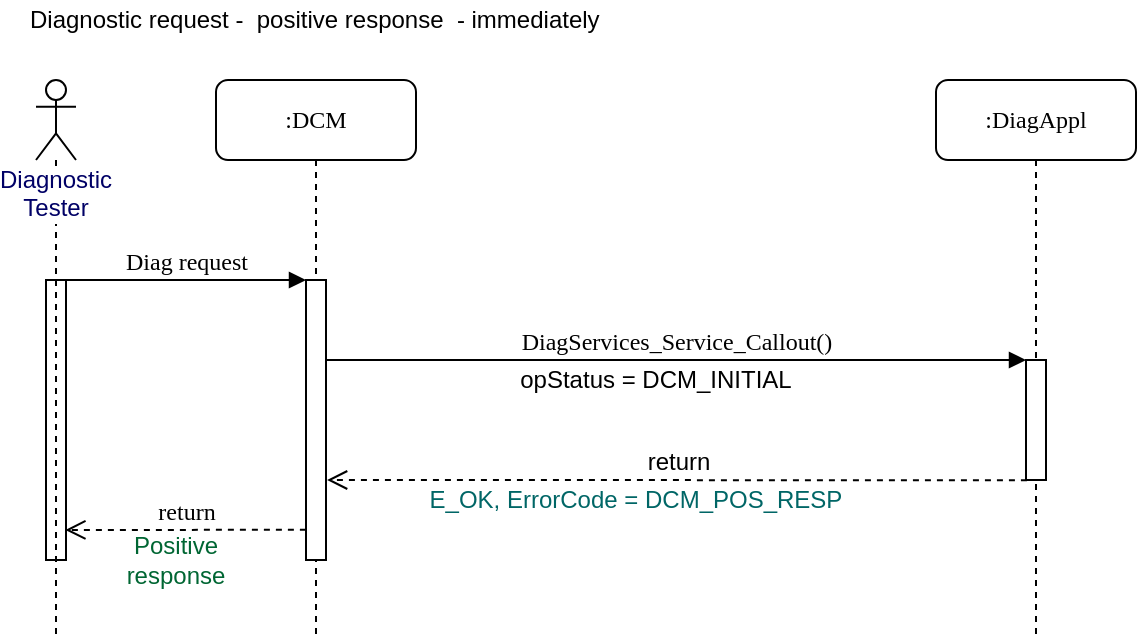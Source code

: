 <mxfile version="13.2.2" type="device"><diagram name="basic" id="13e1069c-82ec-6db2-03f1-153e76fe0fe0"><mxGraphModel dx="1086" dy="807" grid="1" gridSize="10" guides="1" tooltips="1" connect="1" arrows="1" fold="1" page="1" pageScale="1" pageWidth="1100" pageHeight="850" background="#ffffff" math="0" shadow="0"><root><mxCell id="0"/><mxCell id="1" parent="0"/><mxCell id="7baba1c4bc27f4b0-2" value=":DCM" style="shape=umlLifeline;perimeter=lifelinePerimeter;whiteSpace=wrap;html=1;container=1;collapsible=0;recursiveResize=0;outlineConnect=0;rounded=1;shadow=0;comic=0;labelBackgroundColor=none;strokeWidth=1;fontFamily=Verdana;fontSize=12;align=center;" parent="1" vertex="1"><mxGeometry x="230" y="80" width="100" height="280" as="geometry"/></mxCell><mxCell id="7baba1c4bc27f4b0-10" value="" style="html=1;points=[];perimeter=orthogonalPerimeter;rounded=0;shadow=0;comic=0;labelBackgroundColor=none;strokeWidth=1;fontFamily=Verdana;fontSize=12;align=center;" parent="7baba1c4bc27f4b0-2" vertex="1"><mxGeometry x="45" y="100" width="10" height="140" as="geometry"/></mxCell><mxCell id="7baba1c4bc27f4b0-4" value=":DiagAppl" style="shape=umlLifeline;perimeter=lifelinePerimeter;whiteSpace=wrap;html=1;container=1;collapsible=0;recursiveResize=0;outlineConnect=0;rounded=1;shadow=0;comic=0;labelBackgroundColor=none;strokeWidth=1;fontFamily=Verdana;fontSize=12;align=center;" parent="1" vertex="1"><mxGeometry x="590" y="80" width="100" height="280" as="geometry"/></mxCell><mxCell id="7baba1c4bc27f4b0-16" value="" style="html=1;points=[];perimeter=orthogonalPerimeter;rounded=0;shadow=0;comic=0;labelBackgroundColor=none;strokeWidth=1;fontFamily=Verdana;fontSize=12;align=center;" parent="1" vertex="1"><mxGeometry x="635" y="220" width="10" height="60" as="geometry"/></mxCell><mxCell id="7baba1c4bc27f4b0-17" value="DiagServices_Service_Callout()" style="html=1;verticalAlign=bottom;endArrow=block;labelBackgroundColor=none;fontFamily=Verdana;fontSize=12;edgeStyle=elbowEdgeStyle;elbow=vertical;" parent="1" source="7baba1c4bc27f4b0-10" target="7baba1c4bc27f4b0-16" edge="1"><mxGeometry relative="1" as="geometry"><mxPoint x="290" y="220" as="sourcePoint"/><Array as="points"><mxPoint x="460" y="220"/></Array></mxGeometry></mxCell><mxCell id="7baba1c4bc27f4b0-11" value="Diag request" style="html=1;verticalAlign=bottom;endArrow=block;entryX=0;entryY=0;labelBackgroundColor=none;fontFamily=Verdana;fontSize=12;edgeStyle=elbowEdgeStyle;elbow=vertical;" parent="1" source="7baba1c4bc27f4b0-9" target="7baba1c4bc27f4b0-10" edge="1"><mxGeometry relative="1" as="geometry"><mxPoint x="220" y="190" as="sourcePoint"/></mxGeometry></mxCell><mxCell id="VhtcudL0d9PdURC0zAP2-1" value="opStatus = DCM_INITIAL" style="text;html=1;strokeColor=none;fillColor=none;align=center;verticalAlign=middle;whiteSpace=wrap;rounded=0;" parent="1" vertex="1"><mxGeometry x="350" y="220" width="200" height="20" as="geometry"/></mxCell><mxCell id="VhtcudL0d9PdURC0zAP2-2" value="return" style="html=1;verticalAlign=bottom;endArrow=open;dashed=1;endSize=8;labelBackgroundColor=none;fontFamily=Helvetica;fontSize=12;edgeStyle=elbowEdgeStyle;elbow=vertical;entryX=1.055;entryY=0.714;entryDx=0;entryDy=0;entryPerimeter=0;exitX=0.046;exitY=1.002;exitDx=0;exitDy=0;exitPerimeter=0;" parent="1" source="7baba1c4bc27f4b0-16" target="7baba1c4bc27f4b0-10" edge="1"><mxGeometry relative="1" as="geometry"><mxPoint x="300" y="280" as="targetPoint"/><Array as="points"><mxPoint x="560" y="280"/></Array><mxPoint x="550" y="280" as="sourcePoint"/></mxGeometry></mxCell><mxCell id="VhtcudL0d9PdURC0zAP2-3" value="E_OK, ErrorCode =&amp;nbsp;DCM_POS_RESP" style="text;html=1;strokeColor=none;fillColor=none;align=center;verticalAlign=middle;whiteSpace=wrap;rounded=0;fontColor=#006666;" parent="1" vertex="1"><mxGeometry x="330" y="280" width="220" height="20" as="geometry"/></mxCell><mxCell id="VhtcudL0d9PdURC0zAP2-5" value="return" style="html=1;verticalAlign=bottom;endArrow=open;dashed=1;endSize=8;labelBackgroundColor=none;fontFamily=Verdana;fontSize=12;edgeStyle=elbowEdgeStyle;elbow=vertical;entryX=0.967;entryY=0.894;entryDx=0;entryDy=0;entryPerimeter=0;exitX=-0.006;exitY=0.892;exitDx=0;exitDy=0;exitPerimeter=0;" parent="1" source="7baba1c4bc27f4b0-10" target="7baba1c4bc27f4b0-9" edge="1"><mxGeometry relative="1" as="geometry"><mxPoint x="140" y="305.11" as="targetPoint"/><Array as="points"><mxPoint x="230" y="305"/></Array><mxPoint x="270" y="305" as="sourcePoint"/></mxGeometry></mxCell><mxCell id="VhtcudL0d9PdURC0zAP2-6" value="Positive response" style="text;html=1;strokeColor=none;fillColor=none;align=center;verticalAlign=middle;whiteSpace=wrap;rounded=0;fontColor=#006633;" parent="1" vertex="1"><mxGeometry x="190" y="310" width="40" height="20" as="geometry"/></mxCell><mxCell id="7baba1c4bc27f4b0-9" value="" style="html=1;points=[];perimeter=orthogonalPerimeter;rounded=0;shadow=0;comic=0;labelBackgroundColor=none;strokeWidth=1;fontFamily=Verdana;fontSize=12;align=center;" parent="1" vertex="1"><mxGeometry x="145" y="180" width="10" height="140" as="geometry"/></mxCell><mxCell id="VhtcudL0d9PdURC0zAP2-11" value="Diagnostic Tester" style="shape=umlLifeline;participant=umlActor;perimeter=lifelinePerimeter;whiteSpace=wrap;html=1;container=1;collapsible=0;recursiveResize=0;verticalAlign=top;spacingTop=36;labelBackgroundColor=#ffffff;outlineConnect=0;fontColor=#000066;" parent="1" vertex="1"><mxGeometry x="140" y="80" width="20" height="280" as="geometry"/></mxCell><mxCell id="VhtcudL0d9PdURC0zAP2-14" value="Diagnostic request -&amp;nbsp; positive response&amp;nbsp; - immediately" style="text;html=1;strokeColor=none;fillColor=none;align=left;verticalAlign=middle;whiteSpace=wrap;rounded=0;fontFamily=Helvetica;fontColor=#000000;" parent="1" vertex="1"><mxGeometry x="135" y="40" width="425" height="20" as="geometry"/></mxCell></root></mxGraphModel></diagram></mxfile>